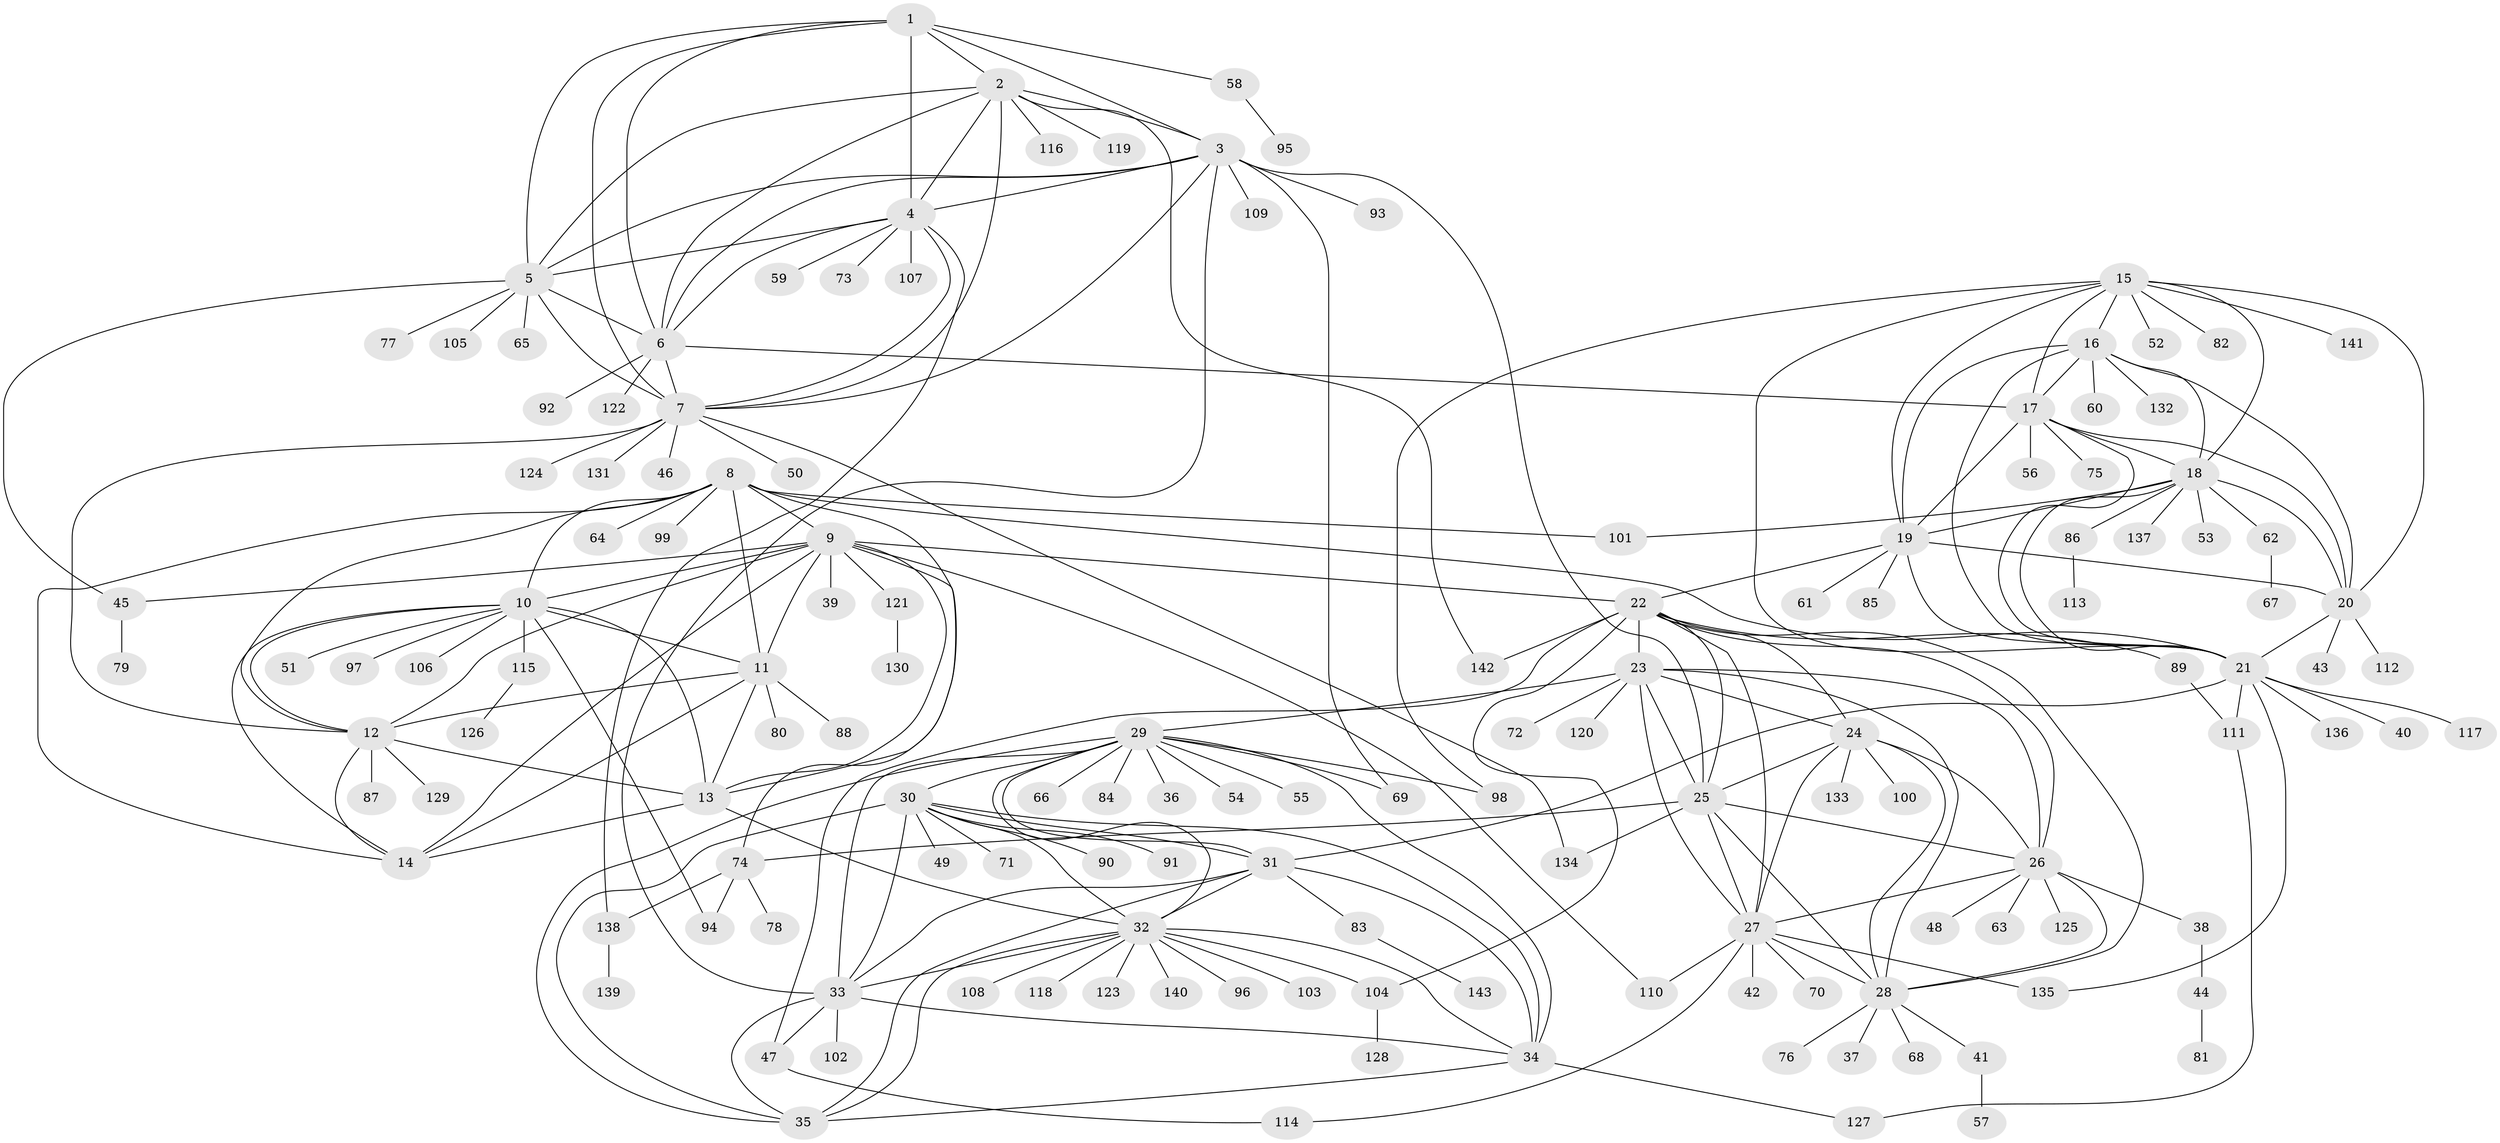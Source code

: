 // coarse degree distribution, {5: 0.017543859649122806, 2: 0.07017543859649122, 11: 0.08771929824561403, 1: 0.7894736842105263, 10: 0.017543859649122806, 13: 0.017543859649122806}
// Generated by graph-tools (version 1.1) at 2025/59/03/04/25 21:59:00]
// undirected, 143 vertices, 239 edges
graph export_dot {
graph [start="1"]
  node [color=gray90,style=filled];
  1;
  2;
  3;
  4;
  5;
  6;
  7;
  8;
  9;
  10;
  11;
  12;
  13;
  14;
  15;
  16;
  17;
  18;
  19;
  20;
  21;
  22;
  23;
  24;
  25;
  26;
  27;
  28;
  29;
  30;
  31;
  32;
  33;
  34;
  35;
  36;
  37;
  38;
  39;
  40;
  41;
  42;
  43;
  44;
  45;
  46;
  47;
  48;
  49;
  50;
  51;
  52;
  53;
  54;
  55;
  56;
  57;
  58;
  59;
  60;
  61;
  62;
  63;
  64;
  65;
  66;
  67;
  68;
  69;
  70;
  71;
  72;
  73;
  74;
  75;
  76;
  77;
  78;
  79;
  80;
  81;
  82;
  83;
  84;
  85;
  86;
  87;
  88;
  89;
  90;
  91;
  92;
  93;
  94;
  95;
  96;
  97;
  98;
  99;
  100;
  101;
  102;
  103;
  104;
  105;
  106;
  107;
  108;
  109;
  110;
  111;
  112;
  113;
  114;
  115;
  116;
  117;
  118;
  119;
  120;
  121;
  122;
  123;
  124;
  125;
  126;
  127;
  128;
  129;
  130;
  131;
  132;
  133;
  134;
  135;
  136;
  137;
  138;
  139;
  140;
  141;
  142;
  143;
  1 -- 2;
  1 -- 3;
  1 -- 4;
  1 -- 5;
  1 -- 6;
  1 -- 7;
  1 -- 58;
  2 -- 3;
  2 -- 4;
  2 -- 5;
  2 -- 6;
  2 -- 7;
  2 -- 116;
  2 -- 119;
  2 -- 142;
  3 -- 4;
  3 -- 5;
  3 -- 6;
  3 -- 7;
  3 -- 25;
  3 -- 33;
  3 -- 69;
  3 -- 93;
  3 -- 109;
  4 -- 5;
  4 -- 6;
  4 -- 7;
  4 -- 59;
  4 -- 73;
  4 -- 107;
  4 -- 138;
  5 -- 6;
  5 -- 7;
  5 -- 45;
  5 -- 65;
  5 -- 77;
  5 -- 105;
  6 -- 7;
  6 -- 17;
  6 -- 92;
  6 -- 122;
  7 -- 12;
  7 -- 46;
  7 -- 50;
  7 -- 124;
  7 -- 131;
  7 -- 134;
  8 -- 9;
  8 -- 10;
  8 -- 11;
  8 -- 12;
  8 -- 13;
  8 -- 14;
  8 -- 21;
  8 -- 64;
  8 -- 99;
  8 -- 101;
  9 -- 10;
  9 -- 11;
  9 -- 12;
  9 -- 13;
  9 -- 14;
  9 -- 22;
  9 -- 39;
  9 -- 45;
  9 -- 74;
  9 -- 110;
  9 -- 121;
  10 -- 11;
  10 -- 12;
  10 -- 13;
  10 -- 14;
  10 -- 51;
  10 -- 94;
  10 -- 97;
  10 -- 106;
  10 -- 115;
  11 -- 12;
  11 -- 13;
  11 -- 14;
  11 -- 80;
  11 -- 88;
  12 -- 13;
  12 -- 14;
  12 -- 87;
  12 -- 129;
  13 -- 14;
  13 -- 32;
  15 -- 16;
  15 -- 17;
  15 -- 18;
  15 -- 19;
  15 -- 20;
  15 -- 21;
  15 -- 52;
  15 -- 82;
  15 -- 98;
  15 -- 141;
  16 -- 17;
  16 -- 18;
  16 -- 19;
  16 -- 20;
  16 -- 21;
  16 -- 60;
  16 -- 132;
  17 -- 18;
  17 -- 19;
  17 -- 20;
  17 -- 21;
  17 -- 56;
  17 -- 75;
  18 -- 19;
  18 -- 20;
  18 -- 21;
  18 -- 53;
  18 -- 62;
  18 -- 86;
  18 -- 101;
  18 -- 137;
  19 -- 20;
  19 -- 21;
  19 -- 22;
  19 -- 61;
  19 -- 85;
  20 -- 21;
  20 -- 43;
  20 -- 112;
  21 -- 31;
  21 -- 40;
  21 -- 111;
  21 -- 117;
  21 -- 135;
  21 -- 136;
  22 -- 23;
  22 -- 24;
  22 -- 25;
  22 -- 26;
  22 -- 27;
  22 -- 28;
  22 -- 47;
  22 -- 89;
  22 -- 104;
  22 -- 142;
  23 -- 24;
  23 -- 25;
  23 -- 26;
  23 -- 27;
  23 -- 28;
  23 -- 29;
  23 -- 72;
  23 -- 120;
  24 -- 25;
  24 -- 26;
  24 -- 27;
  24 -- 28;
  24 -- 100;
  24 -- 133;
  25 -- 26;
  25 -- 27;
  25 -- 28;
  25 -- 74;
  25 -- 134;
  26 -- 27;
  26 -- 28;
  26 -- 38;
  26 -- 48;
  26 -- 63;
  26 -- 125;
  27 -- 28;
  27 -- 42;
  27 -- 70;
  27 -- 110;
  27 -- 114;
  27 -- 135;
  28 -- 37;
  28 -- 41;
  28 -- 68;
  28 -- 76;
  29 -- 30;
  29 -- 31;
  29 -- 32;
  29 -- 33;
  29 -- 34;
  29 -- 35;
  29 -- 36;
  29 -- 54;
  29 -- 55;
  29 -- 66;
  29 -- 69;
  29 -- 84;
  29 -- 98;
  30 -- 31;
  30 -- 32;
  30 -- 33;
  30 -- 34;
  30 -- 35;
  30 -- 49;
  30 -- 71;
  30 -- 90;
  30 -- 91;
  31 -- 32;
  31 -- 33;
  31 -- 34;
  31 -- 35;
  31 -- 83;
  32 -- 33;
  32 -- 34;
  32 -- 35;
  32 -- 96;
  32 -- 103;
  32 -- 104;
  32 -- 108;
  32 -- 118;
  32 -- 123;
  32 -- 140;
  33 -- 34;
  33 -- 35;
  33 -- 47;
  33 -- 102;
  34 -- 35;
  34 -- 127;
  38 -- 44;
  41 -- 57;
  44 -- 81;
  45 -- 79;
  47 -- 114;
  58 -- 95;
  62 -- 67;
  74 -- 78;
  74 -- 94;
  74 -- 138;
  83 -- 143;
  86 -- 113;
  89 -- 111;
  104 -- 128;
  111 -- 127;
  115 -- 126;
  121 -- 130;
  138 -- 139;
}

